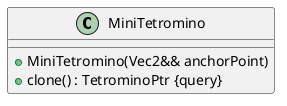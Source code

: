 /' authors Ernest Jonas Rafaou '/

@startuml (id=MiniTetromino)

class MiniTetromino {
	+MiniTetromino(Vec2&& anchorPoint)
	+clone() : TetrominoPtr {query}
}

@enduml
